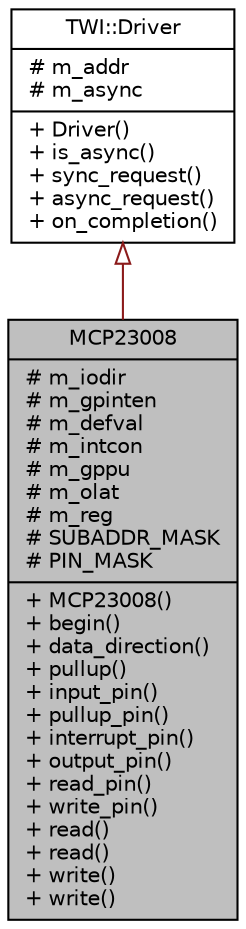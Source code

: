 digraph "MCP23008"
{
  edge [fontname="Helvetica",fontsize="10",labelfontname="Helvetica",labelfontsize="10"];
  node [fontname="Helvetica",fontsize="10",shape=record];
  Node1 [label="{MCP23008\n|# m_iodir\l# m_gpinten\l# m_defval\l# m_intcon\l# m_gppu\l# m_olat\l# m_reg\l# SUBADDR_MASK\l# PIN_MASK\l|+ MCP23008()\l+ begin()\l+ data_direction()\l+ pullup()\l+ input_pin()\l+ pullup_pin()\l+ interrupt_pin()\l+ output_pin()\l+ read_pin()\l+ write_pin()\l+ read()\l+ read()\l+ write()\l+ write()\l}",height=0.2,width=0.4,color="black", fillcolor="grey75", style="filled", fontcolor="black"];
  Node2 -> Node1 [dir="back",color="firebrick4",fontsize="10",style="solid",arrowtail="onormal",fontname="Helvetica"];
  Node2 [label="{TWI::Driver\n|# m_addr\l# m_async\l|+ Driver()\l+ is_async()\l+ sync_request()\l+ async_request()\l+ on_completion()\l}",height=0.2,width=0.4,color="black", fillcolor="white", style="filled",URL="$dc/d02/classTWI_1_1Driver.html"];
}
